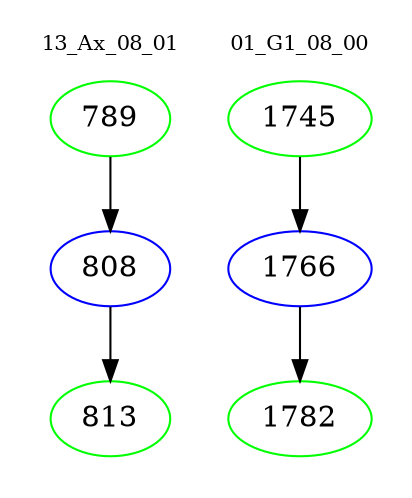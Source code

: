 digraph{
subgraph cluster_0 {
color = white
label = "13_Ax_08_01";
fontsize=10;
T0_789 [label="789", color="green"]
T0_789 -> T0_808 [color="black"]
T0_808 [label="808", color="blue"]
T0_808 -> T0_813 [color="black"]
T0_813 [label="813", color="green"]
}
subgraph cluster_1 {
color = white
label = "01_G1_08_00";
fontsize=10;
T1_1745 [label="1745", color="green"]
T1_1745 -> T1_1766 [color="black"]
T1_1766 [label="1766", color="blue"]
T1_1766 -> T1_1782 [color="black"]
T1_1782 [label="1782", color="green"]
}
}
